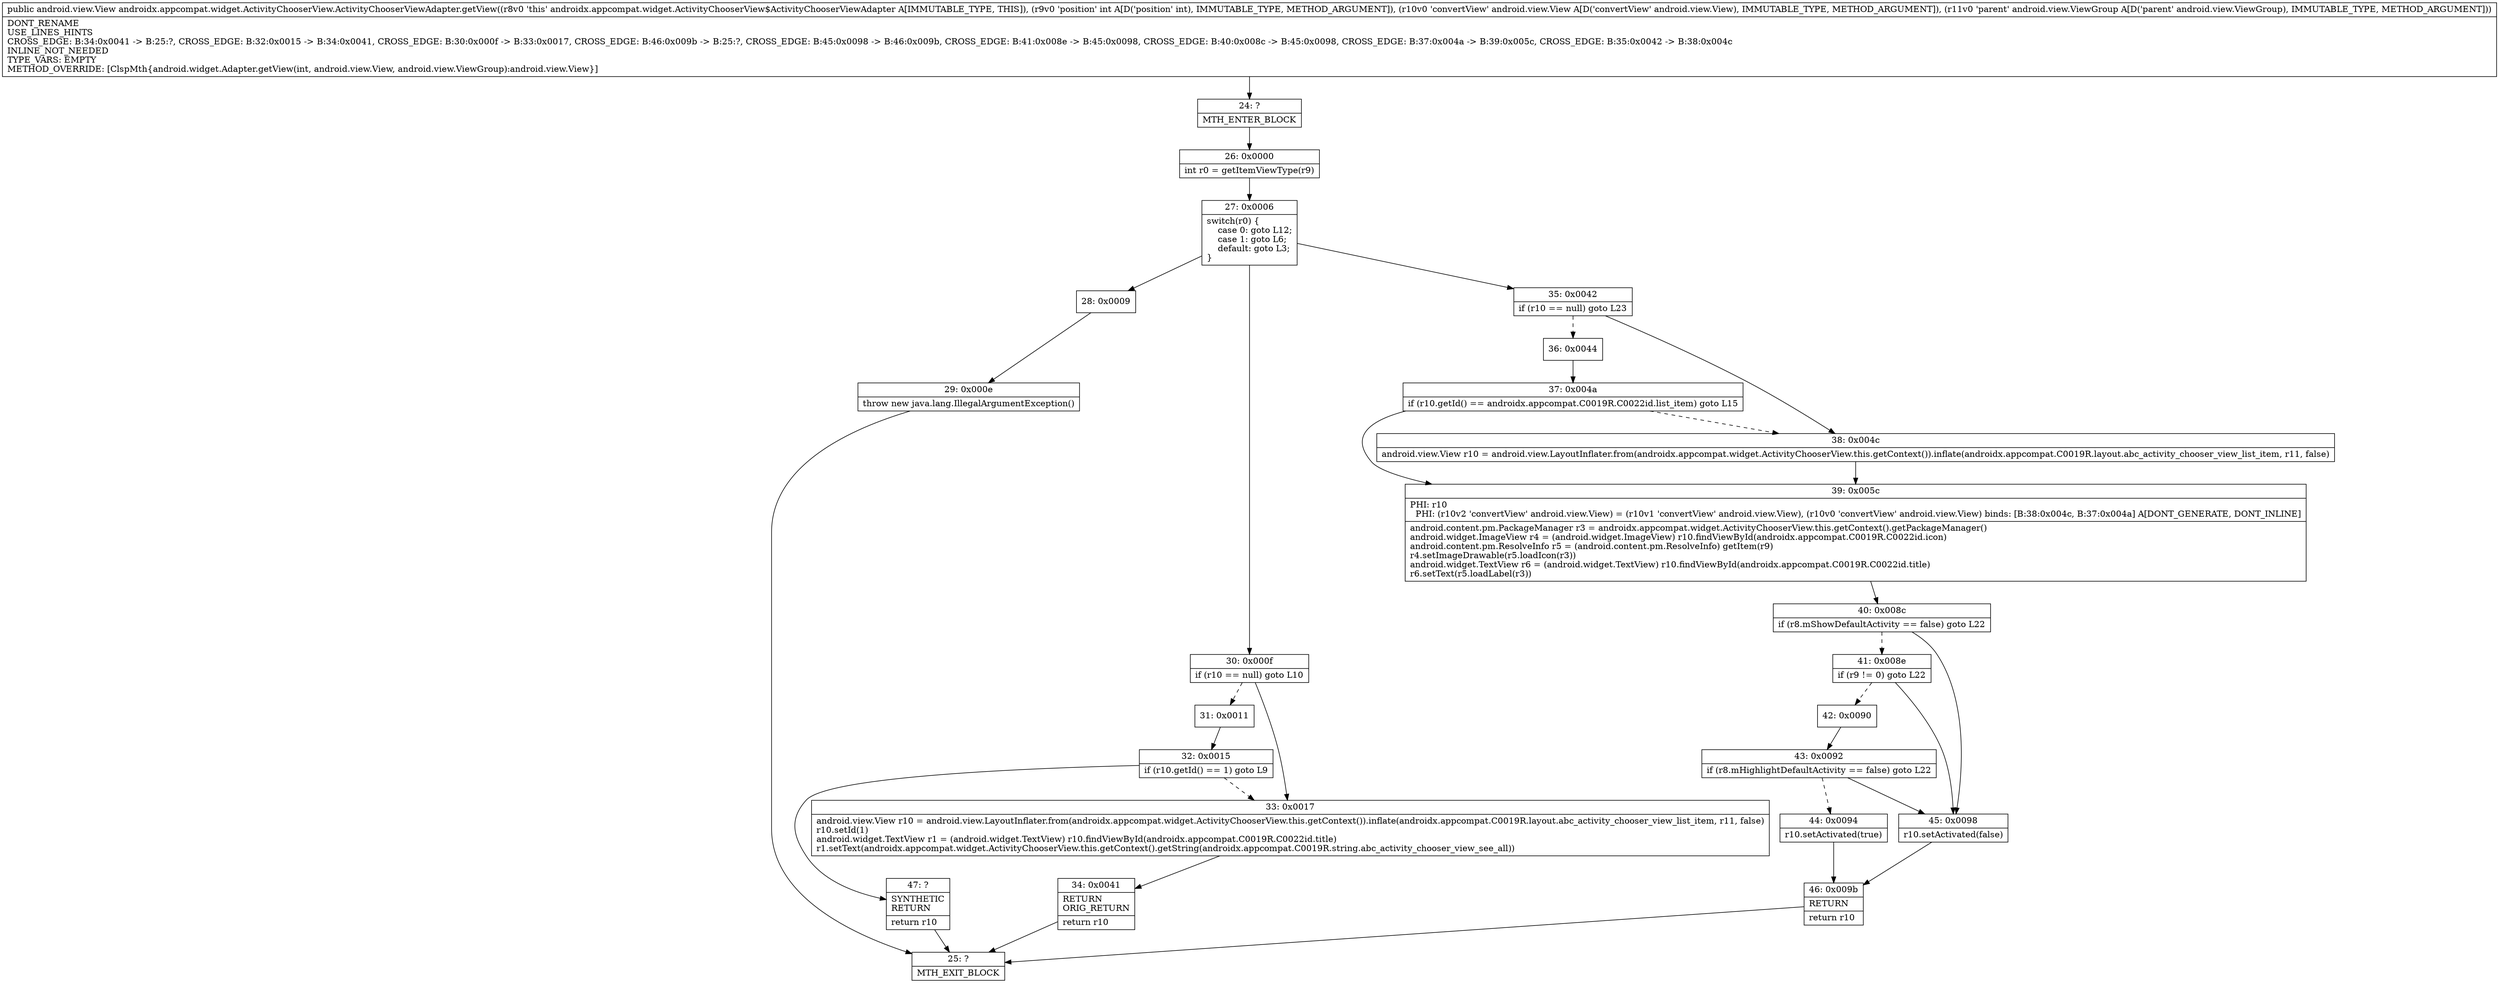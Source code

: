 digraph "CFG forandroidx.appcompat.widget.ActivityChooserView.ActivityChooserViewAdapter.getView(ILandroid\/view\/View;Landroid\/view\/ViewGroup;)Landroid\/view\/View;" {
Node_24 [shape=record,label="{24\:\ ?|MTH_ENTER_BLOCK\l}"];
Node_26 [shape=record,label="{26\:\ 0x0000|int r0 = getItemViewType(r9)\l}"];
Node_27 [shape=record,label="{27\:\ 0x0006|switch(r0) \{\l    case 0: goto L12;\l    case 1: goto L6;\l    default: goto L3;\l\}\l}"];
Node_28 [shape=record,label="{28\:\ 0x0009}"];
Node_29 [shape=record,label="{29\:\ 0x000e|throw new java.lang.IllegalArgumentException()\l}"];
Node_25 [shape=record,label="{25\:\ ?|MTH_EXIT_BLOCK\l}"];
Node_30 [shape=record,label="{30\:\ 0x000f|if (r10 == null) goto L10\l}"];
Node_31 [shape=record,label="{31\:\ 0x0011}"];
Node_32 [shape=record,label="{32\:\ 0x0015|if (r10.getId() == 1) goto L9\l}"];
Node_47 [shape=record,label="{47\:\ ?|SYNTHETIC\lRETURN\l|return r10\l}"];
Node_33 [shape=record,label="{33\:\ 0x0017|android.view.View r10 = android.view.LayoutInflater.from(androidx.appcompat.widget.ActivityChooserView.this.getContext()).inflate(androidx.appcompat.C0019R.layout.abc_activity_chooser_view_list_item, r11, false)\lr10.setId(1)\landroid.widget.TextView r1 = (android.widget.TextView) r10.findViewById(androidx.appcompat.C0019R.C0022id.title)\lr1.setText(androidx.appcompat.widget.ActivityChooserView.this.getContext().getString(androidx.appcompat.C0019R.string.abc_activity_chooser_view_see_all))\l}"];
Node_34 [shape=record,label="{34\:\ 0x0041|RETURN\lORIG_RETURN\l|return r10\l}"];
Node_35 [shape=record,label="{35\:\ 0x0042|if (r10 == null) goto L23\l}"];
Node_36 [shape=record,label="{36\:\ 0x0044}"];
Node_37 [shape=record,label="{37\:\ 0x004a|if (r10.getId() == androidx.appcompat.C0019R.C0022id.list_item) goto L15\l}"];
Node_39 [shape=record,label="{39\:\ 0x005c|PHI: r10 \l  PHI: (r10v2 'convertView' android.view.View) = (r10v1 'convertView' android.view.View), (r10v0 'convertView' android.view.View) binds: [B:38:0x004c, B:37:0x004a] A[DONT_GENERATE, DONT_INLINE]\l|android.content.pm.PackageManager r3 = androidx.appcompat.widget.ActivityChooserView.this.getContext().getPackageManager()\landroid.widget.ImageView r4 = (android.widget.ImageView) r10.findViewById(androidx.appcompat.C0019R.C0022id.icon)\landroid.content.pm.ResolveInfo r5 = (android.content.pm.ResolveInfo) getItem(r9)\lr4.setImageDrawable(r5.loadIcon(r3))\landroid.widget.TextView r6 = (android.widget.TextView) r10.findViewById(androidx.appcompat.C0019R.C0022id.title)\lr6.setText(r5.loadLabel(r3))\l}"];
Node_40 [shape=record,label="{40\:\ 0x008c|if (r8.mShowDefaultActivity == false) goto L22\l}"];
Node_41 [shape=record,label="{41\:\ 0x008e|if (r9 != 0) goto L22\l}"];
Node_42 [shape=record,label="{42\:\ 0x0090}"];
Node_43 [shape=record,label="{43\:\ 0x0092|if (r8.mHighlightDefaultActivity == false) goto L22\l}"];
Node_44 [shape=record,label="{44\:\ 0x0094|r10.setActivated(true)\l}"];
Node_46 [shape=record,label="{46\:\ 0x009b|RETURN\l|return r10\l}"];
Node_45 [shape=record,label="{45\:\ 0x0098|r10.setActivated(false)\l}"];
Node_38 [shape=record,label="{38\:\ 0x004c|android.view.View r10 = android.view.LayoutInflater.from(androidx.appcompat.widget.ActivityChooserView.this.getContext()).inflate(androidx.appcompat.C0019R.layout.abc_activity_chooser_view_list_item, r11, false)\l}"];
MethodNode[shape=record,label="{public android.view.View androidx.appcompat.widget.ActivityChooserView.ActivityChooserViewAdapter.getView((r8v0 'this' androidx.appcompat.widget.ActivityChooserView$ActivityChooserViewAdapter A[IMMUTABLE_TYPE, THIS]), (r9v0 'position' int A[D('position' int), IMMUTABLE_TYPE, METHOD_ARGUMENT]), (r10v0 'convertView' android.view.View A[D('convertView' android.view.View), IMMUTABLE_TYPE, METHOD_ARGUMENT]), (r11v0 'parent' android.view.ViewGroup A[D('parent' android.view.ViewGroup), IMMUTABLE_TYPE, METHOD_ARGUMENT]))  | DONT_RENAME\lUSE_LINES_HINTS\lCROSS_EDGE: B:34:0x0041 \-\> B:25:?, CROSS_EDGE: B:32:0x0015 \-\> B:34:0x0041, CROSS_EDGE: B:30:0x000f \-\> B:33:0x0017, CROSS_EDGE: B:46:0x009b \-\> B:25:?, CROSS_EDGE: B:45:0x0098 \-\> B:46:0x009b, CROSS_EDGE: B:41:0x008e \-\> B:45:0x0098, CROSS_EDGE: B:40:0x008c \-\> B:45:0x0098, CROSS_EDGE: B:37:0x004a \-\> B:39:0x005c, CROSS_EDGE: B:35:0x0042 \-\> B:38:0x004c\lINLINE_NOT_NEEDED\lTYPE_VARS: EMPTY\lMETHOD_OVERRIDE: [ClspMth\{android.widget.Adapter.getView(int, android.view.View, android.view.ViewGroup):android.view.View\}]\l}"];
MethodNode -> Node_24;Node_24 -> Node_26;
Node_26 -> Node_27;
Node_27 -> Node_28;
Node_27 -> Node_30;
Node_27 -> Node_35;
Node_28 -> Node_29;
Node_29 -> Node_25;
Node_30 -> Node_31[style=dashed];
Node_30 -> Node_33;
Node_31 -> Node_32;
Node_32 -> Node_33[style=dashed];
Node_32 -> Node_47;
Node_47 -> Node_25;
Node_33 -> Node_34;
Node_34 -> Node_25;
Node_35 -> Node_36[style=dashed];
Node_35 -> Node_38;
Node_36 -> Node_37;
Node_37 -> Node_38[style=dashed];
Node_37 -> Node_39;
Node_39 -> Node_40;
Node_40 -> Node_41[style=dashed];
Node_40 -> Node_45;
Node_41 -> Node_42[style=dashed];
Node_41 -> Node_45;
Node_42 -> Node_43;
Node_43 -> Node_44[style=dashed];
Node_43 -> Node_45;
Node_44 -> Node_46;
Node_46 -> Node_25;
Node_45 -> Node_46;
Node_38 -> Node_39;
}

